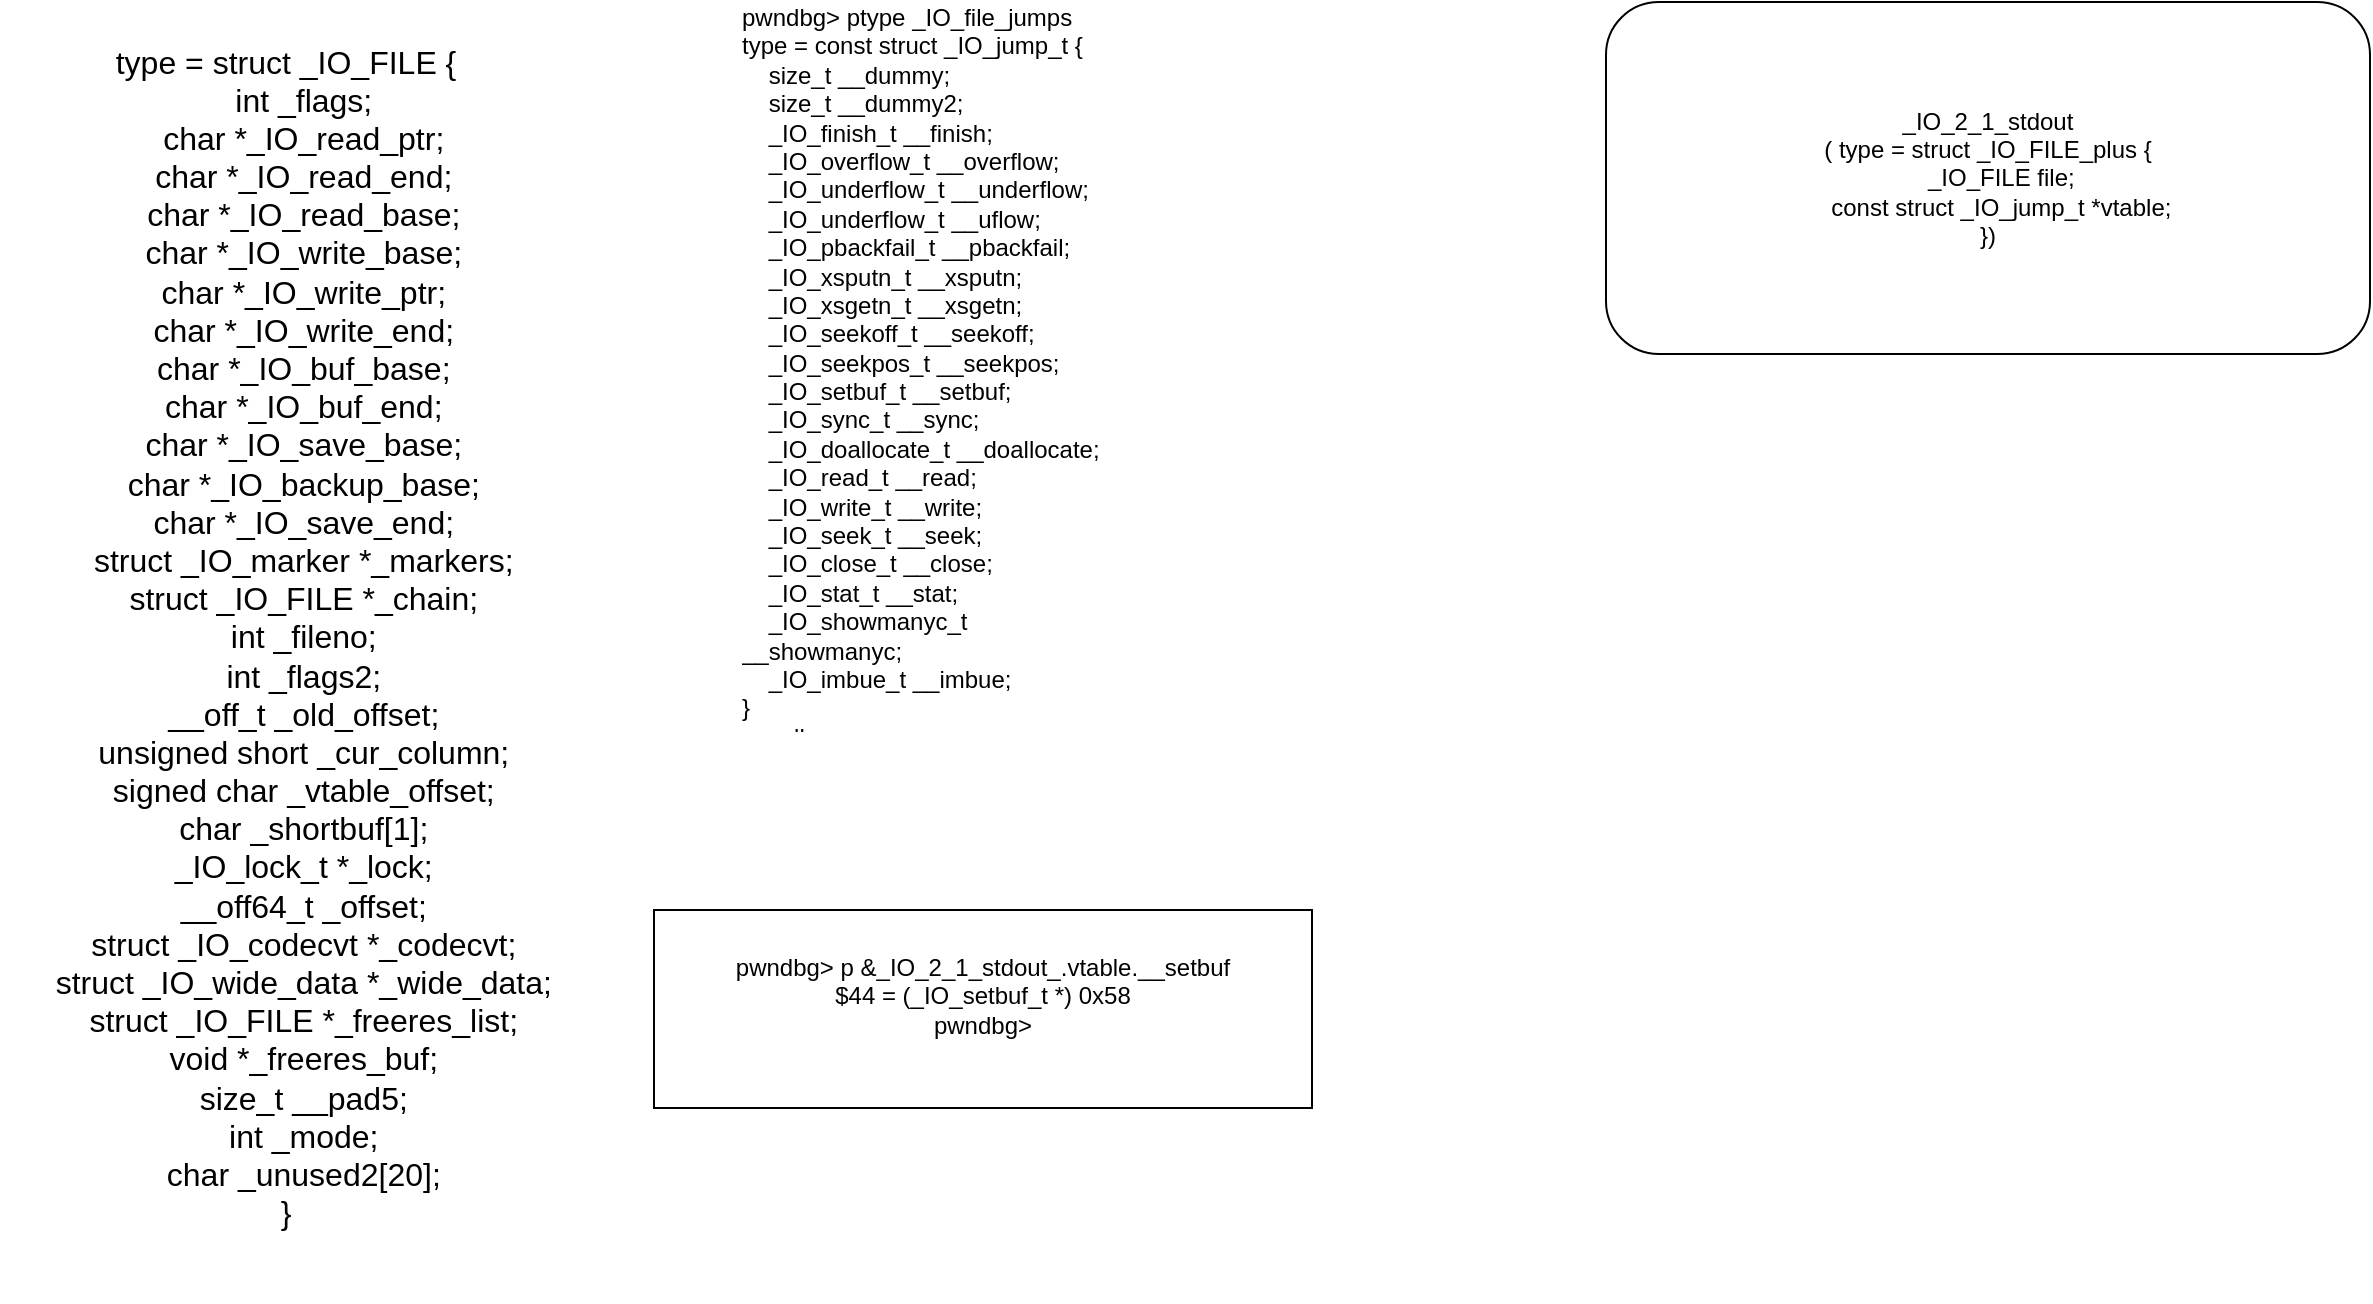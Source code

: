 <mxfile version="23.1.5" type="github">
  <diagram name="第 1 页" id="EUbMMl6S9gEytxwpDoAf">
    <mxGraphModel dx="3050" dy="1489" grid="0" gridSize="10" guides="1" tooltips="1" connect="1" arrows="1" fold="1" page="0" pageScale="1" pageWidth="827" pageHeight="1169" math="0" shadow="0">
      <root>
        <mxCell id="0" />
        <mxCell id="1" parent="0" />
        <mxCell id="YrHZoFb0JxsnsXG9tn5o-1" value="type = struct _IO_FILE {&lt;br&gt;&amp;nbsp;&amp;nbsp;&amp;nbsp; int _flags;&lt;br&gt;&amp;nbsp;&amp;nbsp;&amp;nbsp; char *_IO_read_ptr;&lt;br&gt;&amp;nbsp;&amp;nbsp;&amp;nbsp; char *_IO_read_end;&lt;br&gt;&amp;nbsp;&amp;nbsp;&amp;nbsp; char *_IO_read_base;&lt;br&gt;&amp;nbsp;&amp;nbsp;&amp;nbsp; char *_IO_write_base;&lt;br&gt;&amp;nbsp;&amp;nbsp;&amp;nbsp; char *_IO_write_ptr;&lt;br&gt;&amp;nbsp;&amp;nbsp;&amp;nbsp; char *_IO_write_end;&lt;br&gt;&amp;nbsp;&amp;nbsp;&amp;nbsp; char *_IO_buf_base;&lt;br&gt;&amp;nbsp;&amp;nbsp;&amp;nbsp; char *_IO_buf_end;&lt;br&gt;&amp;nbsp;&amp;nbsp;&amp;nbsp; char *_IO_save_base;&lt;br&gt;&amp;nbsp;&amp;nbsp;&amp;nbsp; char *_IO_backup_base;&lt;br&gt;&amp;nbsp;&amp;nbsp;&amp;nbsp; char *_IO_save_end;&lt;br&gt;&amp;nbsp;&amp;nbsp;&amp;nbsp; struct _IO_marker *_markers;&lt;br&gt;&amp;nbsp;&amp;nbsp;&amp;nbsp; struct _IO_FILE *_chain;&lt;br&gt;&amp;nbsp;&amp;nbsp;&amp;nbsp; int _fileno;&lt;br&gt;&amp;nbsp;&amp;nbsp;&amp;nbsp; int _flags2;&lt;br&gt;&amp;nbsp;&amp;nbsp;&amp;nbsp; __off_t _old_offset;&lt;br&gt;&amp;nbsp;&amp;nbsp;&amp;nbsp; unsigned short _cur_column;&lt;br&gt;&amp;nbsp;&amp;nbsp;&amp;nbsp; signed char _vtable_offset;&lt;br&gt;&amp;nbsp;&amp;nbsp;&amp;nbsp; char _shortbuf[1];&lt;br&gt;&amp;nbsp;&amp;nbsp;&amp;nbsp; _IO_lock_t *_lock;&lt;br&gt;&amp;nbsp;&amp;nbsp;&amp;nbsp; __off64_t _offset;&lt;br&gt;&amp;nbsp;&amp;nbsp;&amp;nbsp; struct _IO_codecvt *_codecvt;&lt;br&gt;&amp;nbsp;&amp;nbsp;&amp;nbsp; struct _IO_wide_data *_wide_data;&lt;br&gt;&amp;nbsp;&amp;nbsp;&amp;nbsp; struct _IO_FILE *_freeres_list;&lt;br&gt;&amp;nbsp;&amp;nbsp;&amp;nbsp; void *_freeres_buf;&lt;br&gt;&amp;nbsp;&amp;nbsp;&amp;nbsp; size_t __pad5;&lt;br&gt;&amp;nbsp;&amp;nbsp;&amp;nbsp; int _mode;&lt;br&gt;&amp;nbsp;&amp;nbsp;&amp;nbsp; char _unused2[20];&lt;br&gt;}&lt;div&gt;&lt;br/&gt;&lt;/div&gt;" style="text;html=1;align=center;verticalAlign=middle;whiteSpace=wrap;rounded=0;fontSize=16;" vertex="1" parent="1">
          <mxGeometry x="-1755" y="-447" width="286" height="646" as="geometry" />
        </mxCell>
        <mxCell id="YrHZoFb0JxsnsXG9tn5o-2" value="_IO_2_1_stdout&lt;br&gt;( type = struct _IO_FILE_plus {&lt;br&gt;&amp;nbsp;&amp;nbsp;&amp;nbsp; _IO_FILE file;&lt;br&gt;&amp;nbsp;&amp;nbsp;&amp;nbsp; const struct _IO_jump_t *vtable;&lt;br&gt;})" style="rounded=1;whiteSpace=wrap;html=1;" vertex="1" parent="1">
          <mxGeometry x="-952" y="-451" width="382" height="176" as="geometry" />
        </mxCell>
        <mxCell id="YrHZoFb0JxsnsXG9tn5o-3" value="pwndbg&amp;gt; ptype _IO_file_jumps&lt;br&gt;type = const struct _IO_jump_t {&lt;br&gt;&amp;nbsp;&amp;nbsp;&amp;nbsp; size_t __dummy;&lt;br&gt;&amp;nbsp;&amp;nbsp;&amp;nbsp; size_t __dummy2;&lt;br&gt;&amp;nbsp;&amp;nbsp;&amp;nbsp; _IO_finish_t __finish;&lt;br&gt;&amp;nbsp;&amp;nbsp;&amp;nbsp; _IO_overflow_t __overflow;&lt;br&gt;&amp;nbsp;&amp;nbsp;&amp;nbsp; _IO_underflow_t __underflow;&lt;br&gt;&amp;nbsp;&amp;nbsp;&amp;nbsp; _IO_underflow_t __uflow;&lt;br&gt;&amp;nbsp;&amp;nbsp;&amp;nbsp; _IO_pbackfail_t __pbackfail;&lt;br&gt;&amp;nbsp;&amp;nbsp;&amp;nbsp; _IO_xsputn_t __xsputn;&lt;br&gt;&amp;nbsp;&amp;nbsp;&amp;nbsp; _IO_xsgetn_t __xsgetn;&lt;br&gt;&amp;nbsp;&amp;nbsp;&amp;nbsp; _IO_seekoff_t __seekoff;&lt;br&gt;&amp;nbsp;&amp;nbsp;&amp;nbsp; _IO_seekpos_t __seekpos;&lt;br&gt;&amp;nbsp;&amp;nbsp;&amp;nbsp; _IO_setbuf_t __setbuf;&lt;br&gt;&amp;nbsp;&amp;nbsp;&amp;nbsp; _IO_sync_t __sync;&lt;br&gt;&amp;nbsp;&amp;nbsp;&amp;nbsp; _IO_doallocate_t __doallocate;&lt;br&gt;&amp;nbsp;&amp;nbsp;&amp;nbsp; _IO_read_t __read;&lt;br&gt;&amp;nbsp;&amp;nbsp;&amp;nbsp; _IO_write_t __write;&lt;br&gt;&amp;nbsp;&amp;nbsp;&amp;nbsp; _IO_seek_t __seek;&lt;br&gt;&amp;nbsp;&amp;nbsp;&amp;nbsp; _IO_close_t __close;&lt;br&gt;&amp;nbsp;&amp;nbsp;&amp;nbsp; _IO_stat_t __stat;&lt;br&gt;&amp;nbsp;&amp;nbsp;&amp;nbsp; _IO_showmanyc_t __showmanyc;&lt;br&gt;&amp;nbsp;&amp;nbsp;&amp;nbsp; _IO_imbue_t __imbue;&lt;br&gt;}&lt;br&gt;pwndbg&amp;gt; &lt;div&gt;&lt;br/&gt;&lt;/div&gt;" style="text;html=1;spacing=5;spacingTop=-20;whiteSpace=wrap;overflow=hidden;rounded=0;" vertex="1" parent="1">
          <mxGeometry x="-1389" y="-440" width="203" height="354" as="geometry" />
        </mxCell>
        <mxCell id="YrHZoFb0JxsnsXG9tn5o-4" value="pwndbg&amp;gt; p &amp;amp;_IO_2_1_stdout_.vtable.__setbuf &lt;br&gt;$44 = (_IO_setbuf_t *) 0x58&lt;br&gt;pwndbg&amp;gt; &lt;div&gt;&lt;br/&gt;&lt;/div&gt;" style="rounded=0;whiteSpace=wrap;html=1;" vertex="1" parent="1">
          <mxGeometry x="-1428" y="3" width="329" height="99" as="geometry" />
        </mxCell>
      </root>
    </mxGraphModel>
  </diagram>
</mxfile>
